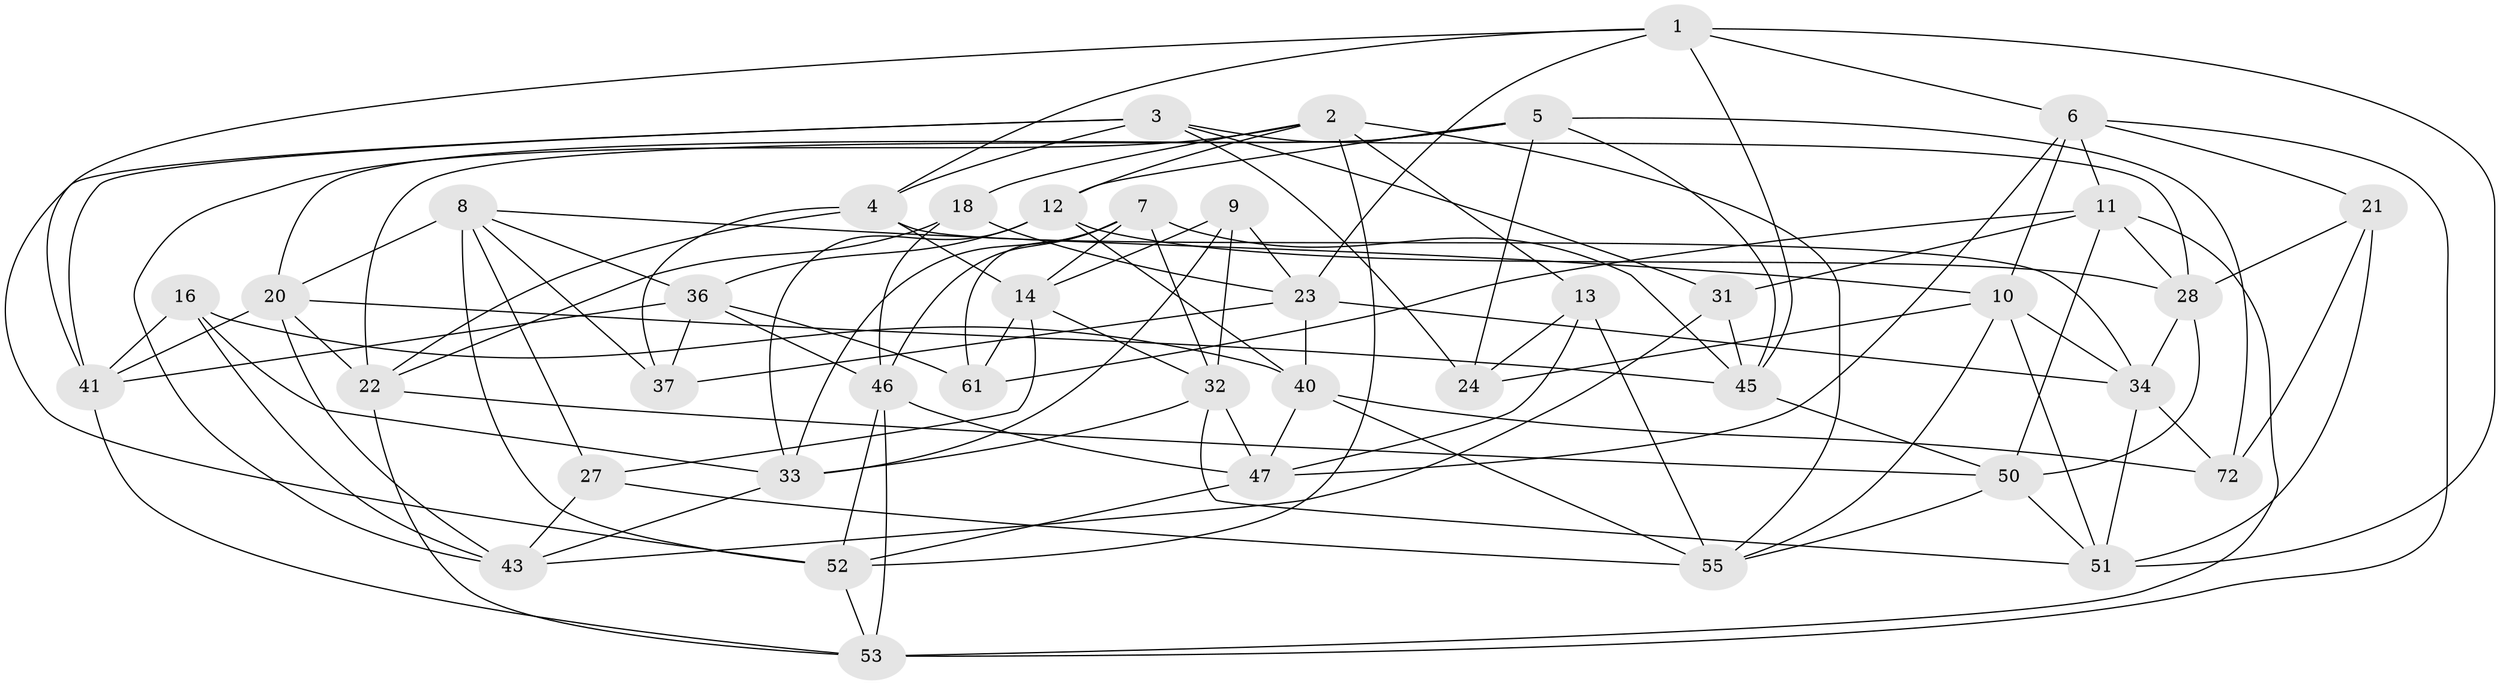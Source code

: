 // Generated by graph-tools (version 1.1) at 2025/52/02/27/25 19:52:30]
// undirected, 42 vertices, 115 edges
graph export_dot {
graph [start="1"]
  node [color=gray90,style=filled];
  1 [super="+73"];
  2 [super="+15"];
  3 [super="+66"];
  4 [super="+35"];
  5 [super="+59"];
  6 [super="+44"];
  7 [super="+19"];
  8 [super="+30"];
  9;
  10 [super="+26"];
  11 [super="+17"];
  12 [super="+25"];
  13;
  14 [super="+29"];
  16;
  18;
  20 [super="+49"];
  21;
  22 [super="+58"];
  23 [super="+39"];
  24;
  27;
  28 [super="+56"];
  31;
  32 [super="+68"];
  33 [super="+38"];
  34 [super="+67"];
  36 [super="+71"];
  37;
  40 [super="+48"];
  41 [super="+42"];
  43 [super="+60"];
  45 [super="+69"];
  46 [super="+54"];
  47 [super="+65"];
  50 [super="+64"];
  51 [super="+62"];
  52 [super="+63"];
  53 [super="+70"];
  55 [super="+57"];
  61;
  72;
  1 -- 6;
  1 -- 41;
  1 -- 4;
  1 -- 23;
  1 -- 51;
  1 -- 45;
  2 -- 18;
  2 -- 43;
  2 -- 12;
  2 -- 13;
  2 -- 55;
  2 -- 52;
  3 -- 52;
  3 -- 28;
  3 -- 24;
  3 -- 41;
  3 -- 31;
  3 -- 4;
  4 -- 14;
  4 -- 37;
  4 -- 34;
  4 -- 22;
  5 -- 24;
  5 -- 12;
  5 -- 72;
  5 -- 20;
  5 -- 22;
  5 -- 45;
  6 -- 10;
  6 -- 11;
  6 -- 53;
  6 -- 21;
  6 -- 47;
  7 -- 61;
  7 -- 45;
  7 -- 14;
  7 -- 33;
  7 -- 46;
  7 -- 32;
  8 -- 27;
  8 -- 20;
  8 -- 52;
  8 -- 10;
  8 -- 36;
  8 -- 37;
  9 -- 33;
  9 -- 32;
  9 -- 23;
  9 -- 14;
  10 -- 34;
  10 -- 55;
  10 -- 24;
  10 -- 51;
  11 -- 53;
  11 -- 28;
  11 -- 61;
  11 -- 31;
  11 -- 50;
  12 -- 40;
  12 -- 28;
  12 -- 36;
  12 -- 33;
  13 -- 24;
  13 -- 47;
  13 -- 55;
  14 -- 32;
  14 -- 27;
  14 -- 61;
  16 -- 43;
  16 -- 41;
  16 -- 40;
  16 -- 33;
  18 -- 46;
  18 -- 23;
  18 -- 22;
  20 -- 45;
  20 -- 22;
  20 -- 41;
  20 -- 43;
  21 -- 51;
  21 -- 72;
  21 -- 28;
  22 -- 53;
  22 -- 50;
  23 -- 37;
  23 -- 34;
  23 -- 40;
  27 -- 43;
  27 -- 55;
  28 -- 50;
  28 -- 34;
  31 -- 45;
  31 -- 43;
  32 -- 33;
  32 -- 51;
  32 -- 47;
  33 -- 43;
  34 -- 72;
  34 -- 51;
  36 -- 37;
  36 -- 61;
  36 -- 41;
  36 -- 46;
  40 -- 55;
  40 -- 72;
  40 -- 47;
  41 -- 53;
  45 -- 50;
  46 -- 47;
  46 -- 52;
  46 -- 53;
  47 -- 52;
  50 -- 51;
  50 -- 55;
  52 -- 53;
}
